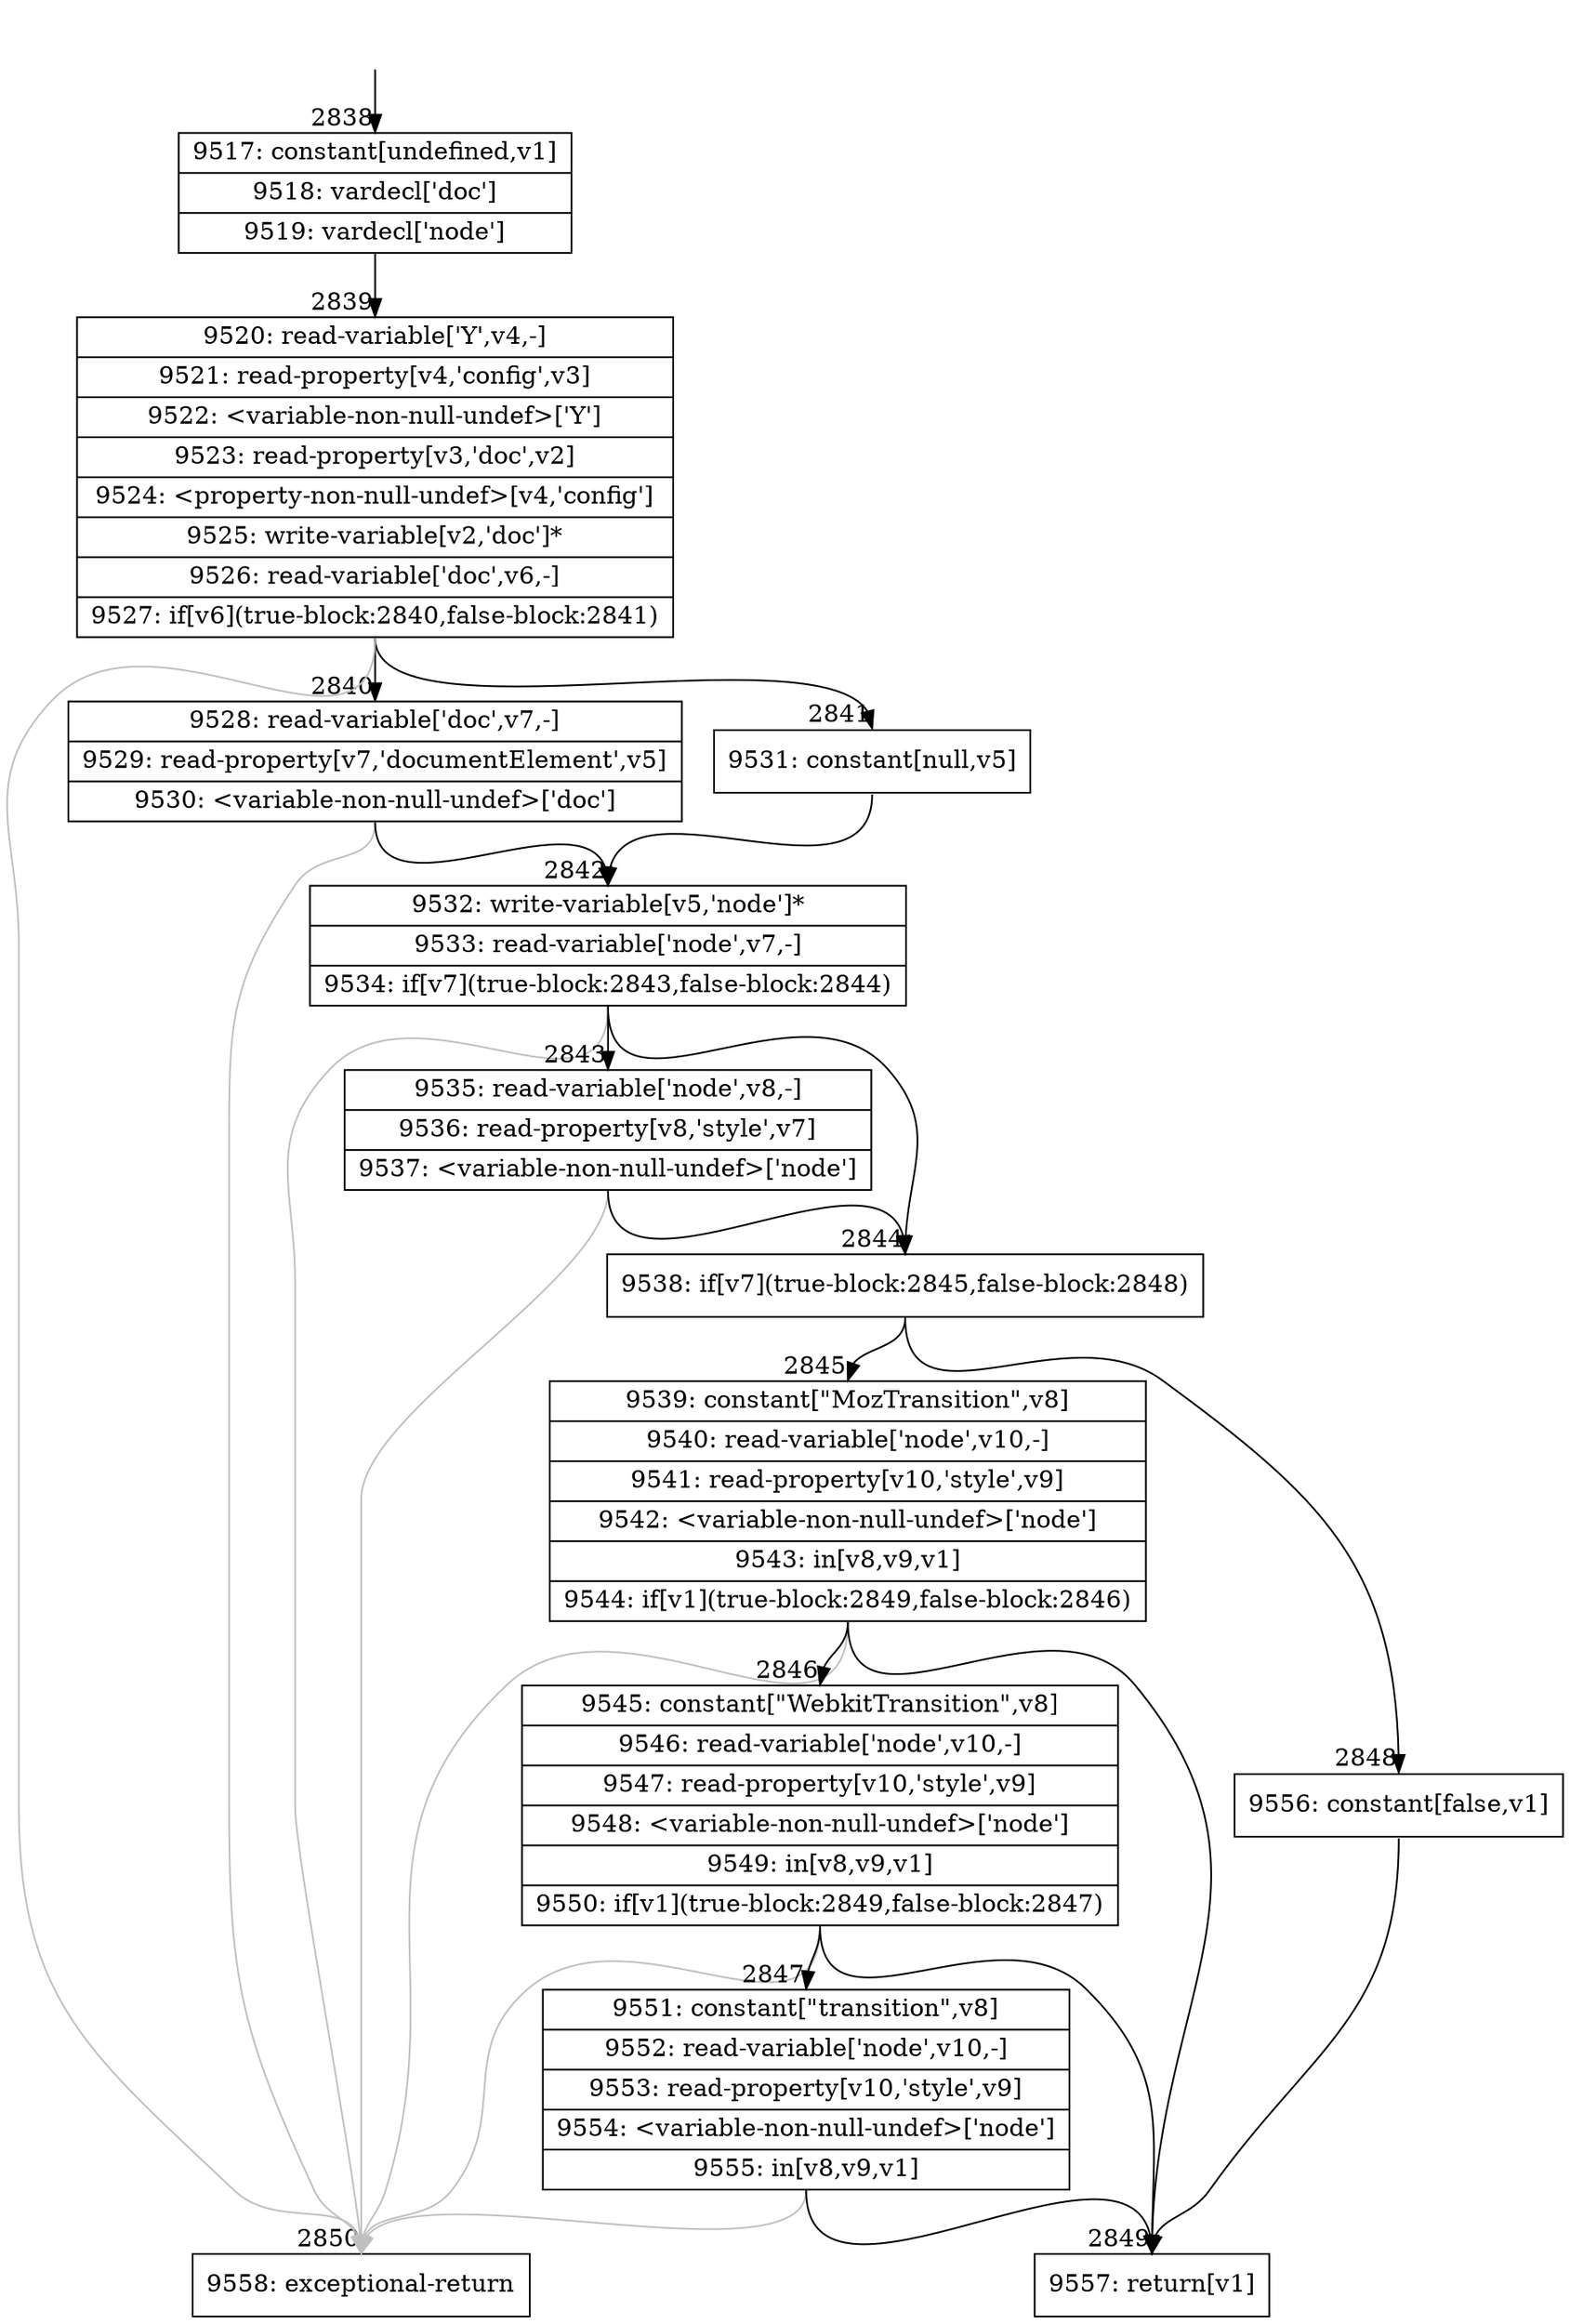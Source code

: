 digraph {
rankdir="TD"
BB_entry145[shape=none,label=""];
BB_entry145 -> BB2838 [tailport=s, headport=n, headlabel="    2838"]
BB2838 [shape=record label="{9517: constant[undefined,v1]|9518: vardecl['doc']|9519: vardecl['node']}" ] 
BB2838 -> BB2839 [tailport=s, headport=n, headlabel="      2839"]
BB2839 [shape=record label="{9520: read-variable['Y',v4,-]|9521: read-property[v4,'config',v3]|9522: \<variable-non-null-undef\>['Y']|9523: read-property[v3,'doc',v2]|9524: \<property-non-null-undef\>[v4,'config']|9525: write-variable[v2,'doc']*|9526: read-variable['doc',v6,-]|9527: if[v6](true-block:2840,false-block:2841)}" ] 
BB2839 -> BB2840 [tailport=s, headport=n, headlabel="      2840"]
BB2839 -> BB2841 [tailport=s, headport=n, headlabel="      2841"]
BB2839 -> BB2850 [tailport=s, headport=n, color=gray, headlabel="      2850"]
BB2840 [shape=record label="{9528: read-variable['doc',v7,-]|9529: read-property[v7,'documentElement',v5]|9530: \<variable-non-null-undef\>['doc']}" ] 
BB2840 -> BB2842 [tailport=s, headport=n, headlabel="      2842"]
BB2840 -> BB2850 [tailport=s, headport=n, color=gray]
BB2841 [shape=record label="{9531: constant[null,v5]}" ] 
BB2841 -> BB2842 [tailport=s, headport=n]
BB2842 [shape=record label="{9532: write-variable[v5,'node']*|9533: read-variable['node',v7,-]|9534: if[v7](true-block:2843,false-block:2844)}" ] 
BB2842 -> BB2844 [tailport=s, headport=n, headlabel="      2844"]
BB2842 -> BB2843 [tailport=s, headport=n, headlabel="      2843"]
BB2842 -> BB2850 [tailport=s, headport=n, color=gray]
BB2843 [shape=record label="{9535: read-variable['node',v8,-]|9536: read-property[v8,'style',v7]|9537: \<variable-non-null-undef\>['node']}" ] 
BB2843 -> BB2844 [tailport=s, headport=n]
BB2843 -> BB2850 [tailport=s, headport=n, color=gray]
BB2844 [shape=record label="{9538: if[v7](true-block:2845,false-block:2848)}" ] 
BB2844 -> BB2845 [tailport=s, headport=n, headlabel="      2845"]
BB2844 -> BB2848 [tailport=s, headport=n, headlabel="      2848"]
BB2845 [shape=record label="{9539: constant[\"MozTransition\",v8]|9540: read-variable['node',v10,-]|9541: read-property[v10,'style',v9]|9542: \<variable-non-null-undef\>['node']|9543: in[v8,v9,v1]|9544: if[v1](true-block:2849,false-block:2846)}" ] 
BB2845 -> BB2849 [tailport=s, headport=n, headlabel="      2849"]
BB2845 -> BB2846 [tailport=s, headport=n, headlabel="      2846"]
BB2845 -> BB2850 [tailport=s, headport=n, color=gray]
BB2846 [shape=record label="{9545: constant[\"WebkitTransition\",v8]|9546: read-variable['node',v10,-]|9547: read-property[v10,'style',v9]|9548: \<variable-non-null-undef\>['node']|9549: in[v8,v9,v1]|9550: if[v1](true-block:2849,false-block:2847)}" ] 
BB2846 -> BB2849 [tailport=s, headport=n]
BB2846 -> BB2847 [tailport=s, headport=n, headlabel="      2847"]
BB2846 -> BB2850 [tailport=s, headport=n, color=gray]
BB2847 [shape=record label="{9551: constant[\"transition\",v8]|9552: read-variable['node',v10,-]|9553: read-property[v10,'style',v9]|9554: \<variable-non-null-undef\>['node']|9555: in[v8,v9,v1]}" ] 
BB2847 -> BB2849 [tailport=s, headport=n]
BB2847 -> BB2850 [tailport=s, headport=n, color=gray]
BB2848 [shape=record label="{9556: constant[false,v1]}" ] 
BB2848 -> BB2849 [tailport=s, headport=n]
BB2849 [shape=record label="{9557: return[v1]}" ] 
BB2850 [shape=record label="{9558: exceptional-return}" ] 
//#$~ 4969
}
